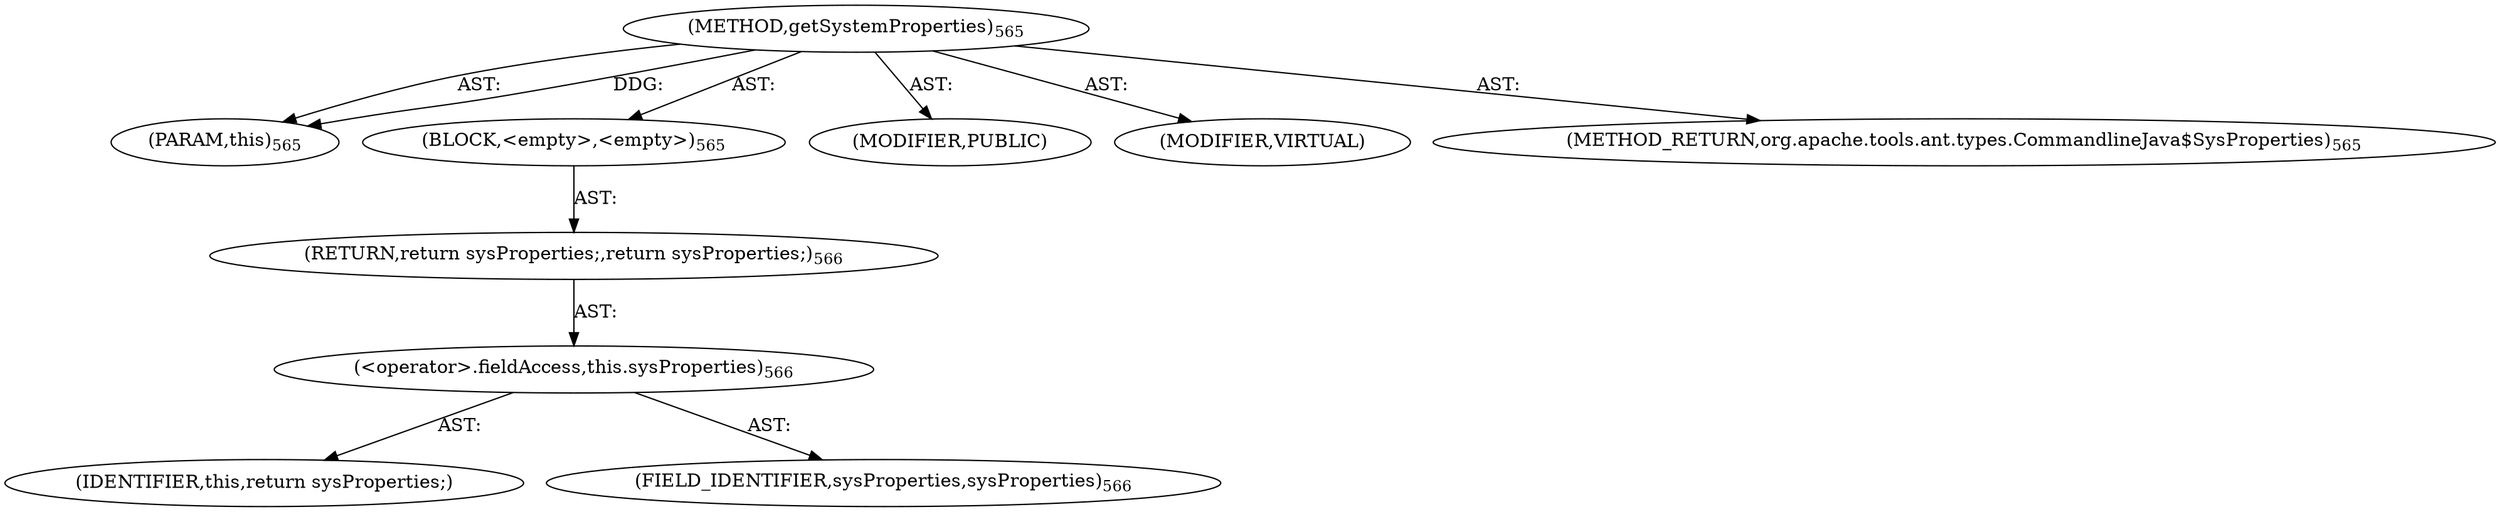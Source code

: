 digraph "getSystemProperties" {  
"111669149735" [label = <(METHOD,getSystemProperties)<SUB>565</SUB>> ]
"115964117044" [label = <(PARAM,this)<SUB>565</SUB>> ]
"25769803848" [label = <(BLOCK,&lt;empty&gt;,&lt;empty&gt;)<SUB>565</SUB>> ]
"146028888090" [label = <(RETURN,return sysProperties;,return sysProperties;)<SUB>566</SUB>> ]
"30064771350" [label = <(&lt;operator&gt;.fieldAccess,this.sysProperties)<SUB>566</SUB>> ]
"68719476944" [label = <(IDENTIFIER,this,return sysProperties;)> ]
"55834574918" [label = <(FIELD_IDENTIFIER,sysProperties,sysProperties)<SUB>566</SUB>> ]
"133143986265" [label = <(MODIFIER,PUBLIC)> ]
"133143986266" [label = <(MODIFIER,VIRTUAL)> ]
"128849018919" [label = <(METHOD_RETURN,org.apache.tools.ant.types.CommandlineJava$SysProperties)<SUB>565</SUB>> ]
  "111669149735" -> "115964117044"  [ label = "AST: "] 
  "111669149735" -> "25769803848"  [ label = "AST: "] 
  "111669149735" -> "133143986265"  [ label = "AST: "] 
  "111669149735" -> "133143986266"  [ label = "AST: "] 
  "111669149735" -> "128849018919"  [ label = "AST: "] 
  "25769803848" -> "146028888090"  [ label = "AST: "] 
  "146028888090" -> "30064771350"  [ label = "AST: "] 
  "30064771350" -> "68719476944"  [ label = "AST: "] 
  "30064771350" -> "55834574918"  [ label = "AST: "] 
  "111669149735" -> "115964117044"  [ label = "DDG: "] 
}
